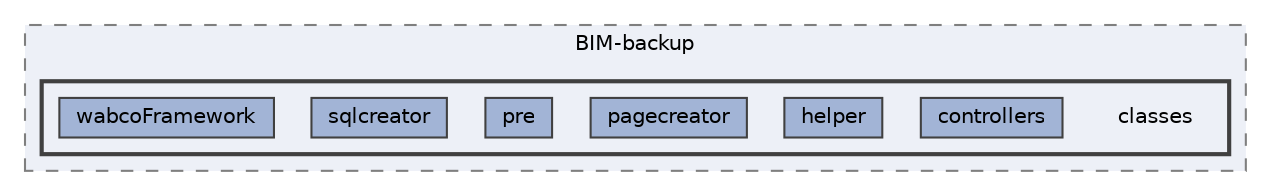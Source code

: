 digraph "classes"
{
 // LATEX_PDF_SIZE
  bgcolor="transparent";
  edge [fontname=Helvetica,fontsize=10,labelfontname=Helvetica,labelfontsize=10];
  node [fontname=Helvetica,fontsize=10,shape=box,height=0.2,width=0.4];
  compound=true
  subgraph clusterdir_24c78d8616516c442f5bfa7a79c3f049 {
    graph [ bgcolor="#edf0f7", pencolor="grey50", label="BIM-backup", fontname=Helvetica,fontsize=10 style="filled,dashed", URL="dir_24c78d8616516c442f5bfa7a79c3f049.html",tooltip=""]
  subgraph clusterdir_40c3a09ed72e46c3898e4ccc7d950cb6 {
    graph [ bgcolor="#edf0f7", pencolor="grey25", label="", fontname=Helvetica,fontsize=10 style="filled,bold", URL="dir_40c3a09ed72e46c3898e4ccc7d950cb6.html",tooltip=""]
    dir_40c3a09ed72e46c3898e4ccc7d950cb6 [shape=plaintext, label="classes"];
  dir_4d2dd20cfe6ee89828719b67702771d9 [label="controllers", fillcolor="#a2b4d6", color="grey25", style="filled", URL="dir_4d2dd20cfe6ee89828719b67702771d9.html",tooltip=""];
  dir_4dd6b5cc8ba96dab3522b6975a603163 [label="helper", fillcolor="#a2b4d6", color="grey25", style="filled", URL="dir_4dd6b5cc8ba96dab3522b6975a603163.html",tooltip=""];
  dir_1225a2fc27f86b30dc975fb535a23091 [label="pagecreator", fillcolor="#a2b4d6", color="grey25", style="filled", URL="dir_1225a2fc27f86b30dc975fb535a23091.html",tooltip=""];
  dir_06074db1761066918bbc62f3128c8ae1 [label="pre", fillcolor="#a2b4d6", color="grey25", style="filled", URL="dir_06074db1761066918bbc62f3128c8ae1.html",tooltip=""];
  dir_8973438b949dc5d8cab6e3c1cb8b0d35 [label="sqlcreator", fillcolor="#a2b4d6", color="grey25", style="filled", URL="dir_8973438b949dc5d8cab6e3c1cb8b0d35.html",tooltip=""];
  dir_6c837a91dc95e4c6099311039e90a9b1 [label="wabcoFramework", fillcolor="#a2b4d6", color="grey25", style="filled", URL="dir_6c837a91dc95e4c6099311039e90a9b1.html",tooltip=""];
  }
  }
}

